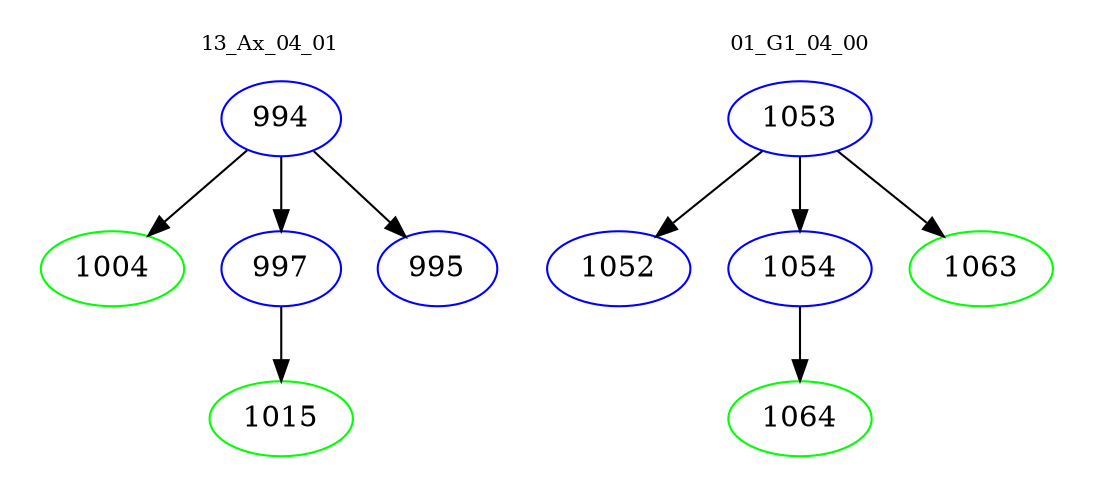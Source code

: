 digraph{
subgraph cluster_0 {
color = white
label = "13_Ax_04_01";
fontsize=10;
T0_994 [label="994", color="blue"]
T0_994 -> T0_1004 [color="black"]
T0_1004 [label="1004", color="green"]
T0_994 -> T0_997 [color="black"]
T0_997 [label="997", color="blue"]
T0_997 -> T0_1015 [color="black"]
T0_1015 [label="1015", color="green"]
T0_994 -> T0_995 [color="black"]
T0_995 [label="995", color="blue"]
}
subgraph cluster_1 {
color = white
label = "01_G1_04_00";
fontsize=10;
T1_1053 [label="1053", color="blue"]
T1_1053 -> T1_1052 [color="black"]
T1_1052 [label="1052", color="blue"]
T1_1053 -> T1_1054 [color="black"]
T1_1054 [label="1054", color="blue"]
T1_1054 -> T1_1064 [color="black"]
T1_1064 [label="1064", color="green"]
T1_1053 -> T1_1063 [color="black"]
T1_1063 [label="1063", color="green"]
}
}
